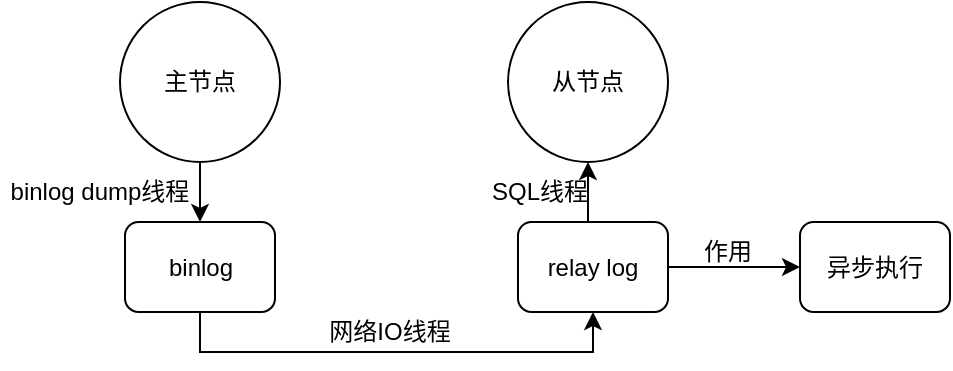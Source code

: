 <mxfile version="23.1.5" type="github">
  <diagram name="第 1 页" id="Av4v7TLWonqns1O9k0ub">
    <mxGraphModel dx="1026" dy="561" grid="1" gridSize="10" guides="1" tooltips="1" connect="1" arrows="1" fold="1" page="1" pageScale="1" pageWidth="827" pageHeight="1169" math="0" shadow="0">
      <root>
        <mxCell id="0" />
        <mxCell id="1" parent="0" />
        <mxCell id="k1Eyk99U5cHPZIQoc4xA-9" style="edgeStyle=orthogonalEdgeStyle;rounded=0;orthogonalLoop=1;jettySize=auto;html=1;exitX=0.5;exitY=1;exitDx=0;exitDy=0;entryX=0.5;entryY=0;entryDx=0;entryDy=0;" edge="1" parent="1" source="k1Eyk99U5cHPZIQoc4xA-2" target="k1Eyk99U5cHPZIQoc4xA-4">
          <mxGeometry relative="1" as="geometry" />
        </mxCell>
        <mxCell id="k1Eyk99U5cHPZIQoc4xA-2" value="主节点" style="ellipse;whiteSpace=wrap;html=1;aspect=fixed;" vertex="1" parent="1">
          <mxGeometry x="140" y="100" width="80" height="80" as="geometry" />
        </mxCell>
        <mxCell id="k1Eyk99U5cHPZIQoc4xA-3" value="从节点" style="ellipse;whiteSpace=wrap;html=1;aspect=fixed;" vertex="1" parent="1">
          <mxGeometry x="334" y="100" width="80" height="80" as="geometry" />
        </mxCell>
        <mxCell id="k1Eyk99U5cHPZIQoc4xA-6" style="edgeStyle=orthogonalEdgeStyle;rounded=0;orthogonalLoop=1;jettySize=auto;html=1;exitX=0.5;exitY=1;exitDx=0;exitDy=0;entryX=0.5;entryY=1;entryDx=0;entryDy=0;" edge="1" parent="1" source="k1Eyk99U5cHPZIQoc4xA-4" target="k1Eyk99U5cHPZIQoc4xA-5">
          <mxGeometry relative="1" as="geometry" />
        </mxCell>
        <mxCell id="k1Eyk99U5cHPZIQoc4xA-4" value="binlog" style="rounded=1;whiteSpace=wrap;html=1;" vertex="1" parent="1">
          <mxGeometry x="142.5" y="210" width="75" height="45" as="geometry" />
        </mxCell>
        <mxCell id="k1Eyk99U5cHPZIQoc4xA-8" style="edgeStyle=orthogonalEdgeStyle;rounded=0;orthogonalLoop=1;jettySize=auto;html=1;exitX=0.5;exitY=0;exitDx=0;exitDy=0;entryX=0.5;entryY=1;entryDx=0;entryDy=0;" edge="1" parent="1" source="k1Eyk99U5cHPZIQoc4xA-5" target="k1Eyk99U5cHPZIQoc4xA-3">
          <mxGeometry relative="1" as="geometry" />
        </mxCell>
        <mxCell id="k1Eyk99U5cHPZIQoc4xA-14" style="edgeStyle=orthogonalEdgeStyle;rounded=0;orthogonalLoop=1;jettySize=auto;html=1;exitX=1;exitY=0.5;exitDx=0;exitDy=0;entryX=0;entryY=0.5;entryDx=0;entryDy=0;" edge="1" parent="1" source="k1Eyk99U5cHPZIQoc4xA-5" target="k1Eyk99U5cHPZIQoc4xA-13">
          <mxGeometry relative="1" as="geometry" />
        </mxCell>
        <mxCell id="k1Eyk99U5cHPZIQoc4xA-5" value="relay log" style="rounded=1;whiteSpace=wrap;html=1;" vertex="1" parent="1">
          <mxGeometry x="339" y="210" width="75" height="45" as="geometry" />
        </mxCell>
        <mxCell id="k1Eyk99U5cHPZIQoc4xA-7" value="网络IO线程" style="text;html=1;align=center;verticalAlign=middle;whiteSpace=wrap;rounded=0;" vertex="1" parent="1">
          <mxGeometry x="240" y="250" width="70" height="30" as="geometry" />
        </mxCell>
        <mxCell id="k1Eyk99U5cHPZIQoc4xA-10" value="SQL线程" style="text;html=1;align=center;verticalAlign=middle;whiteSpace=wrap;rounded=0;" vertex="1" parent="1">
          <mxGeometry x="320" y="180" width="60" height="30" as="geometry" />
        </mxCell>
        <mxCell id="k1Eyk99U5cHPZIQoc4xA-11" value="binlog dump线程" style="text;html=1;align=center;verticalAlign=middle;whiteSpace=wrap;rounded=0;" vertex="1" parent="1">
          <mxGeometry x="80" y="180" width="100" height="30" as="geometry" />
        </mxCell>
        <mxCell id="k1Eyk99U5cHPZIQoc4xA-13" value="异步执行" style="rounded=1;whiteSpace=wrap;html=1;" vertex="1" parent="1">
          <mxGeometry x="480" y="210" width="75" height="45" as="geometry" />
        </mxCell>
        <mxCell id="k1Eyk99U5cHPZIQoc4xA-15" value="作用" style="text;html=1;align=center;verticalAlign=middle;whiteSpace=wrap;rounded=0;" vertex="1" parent="1">
          <mxGeometry x="414" y="210" width="60" height="30" as="geometry" />
        </mxCell>
      </root>
    </mxGraphModel>
  </diagram>
</mxfile>
